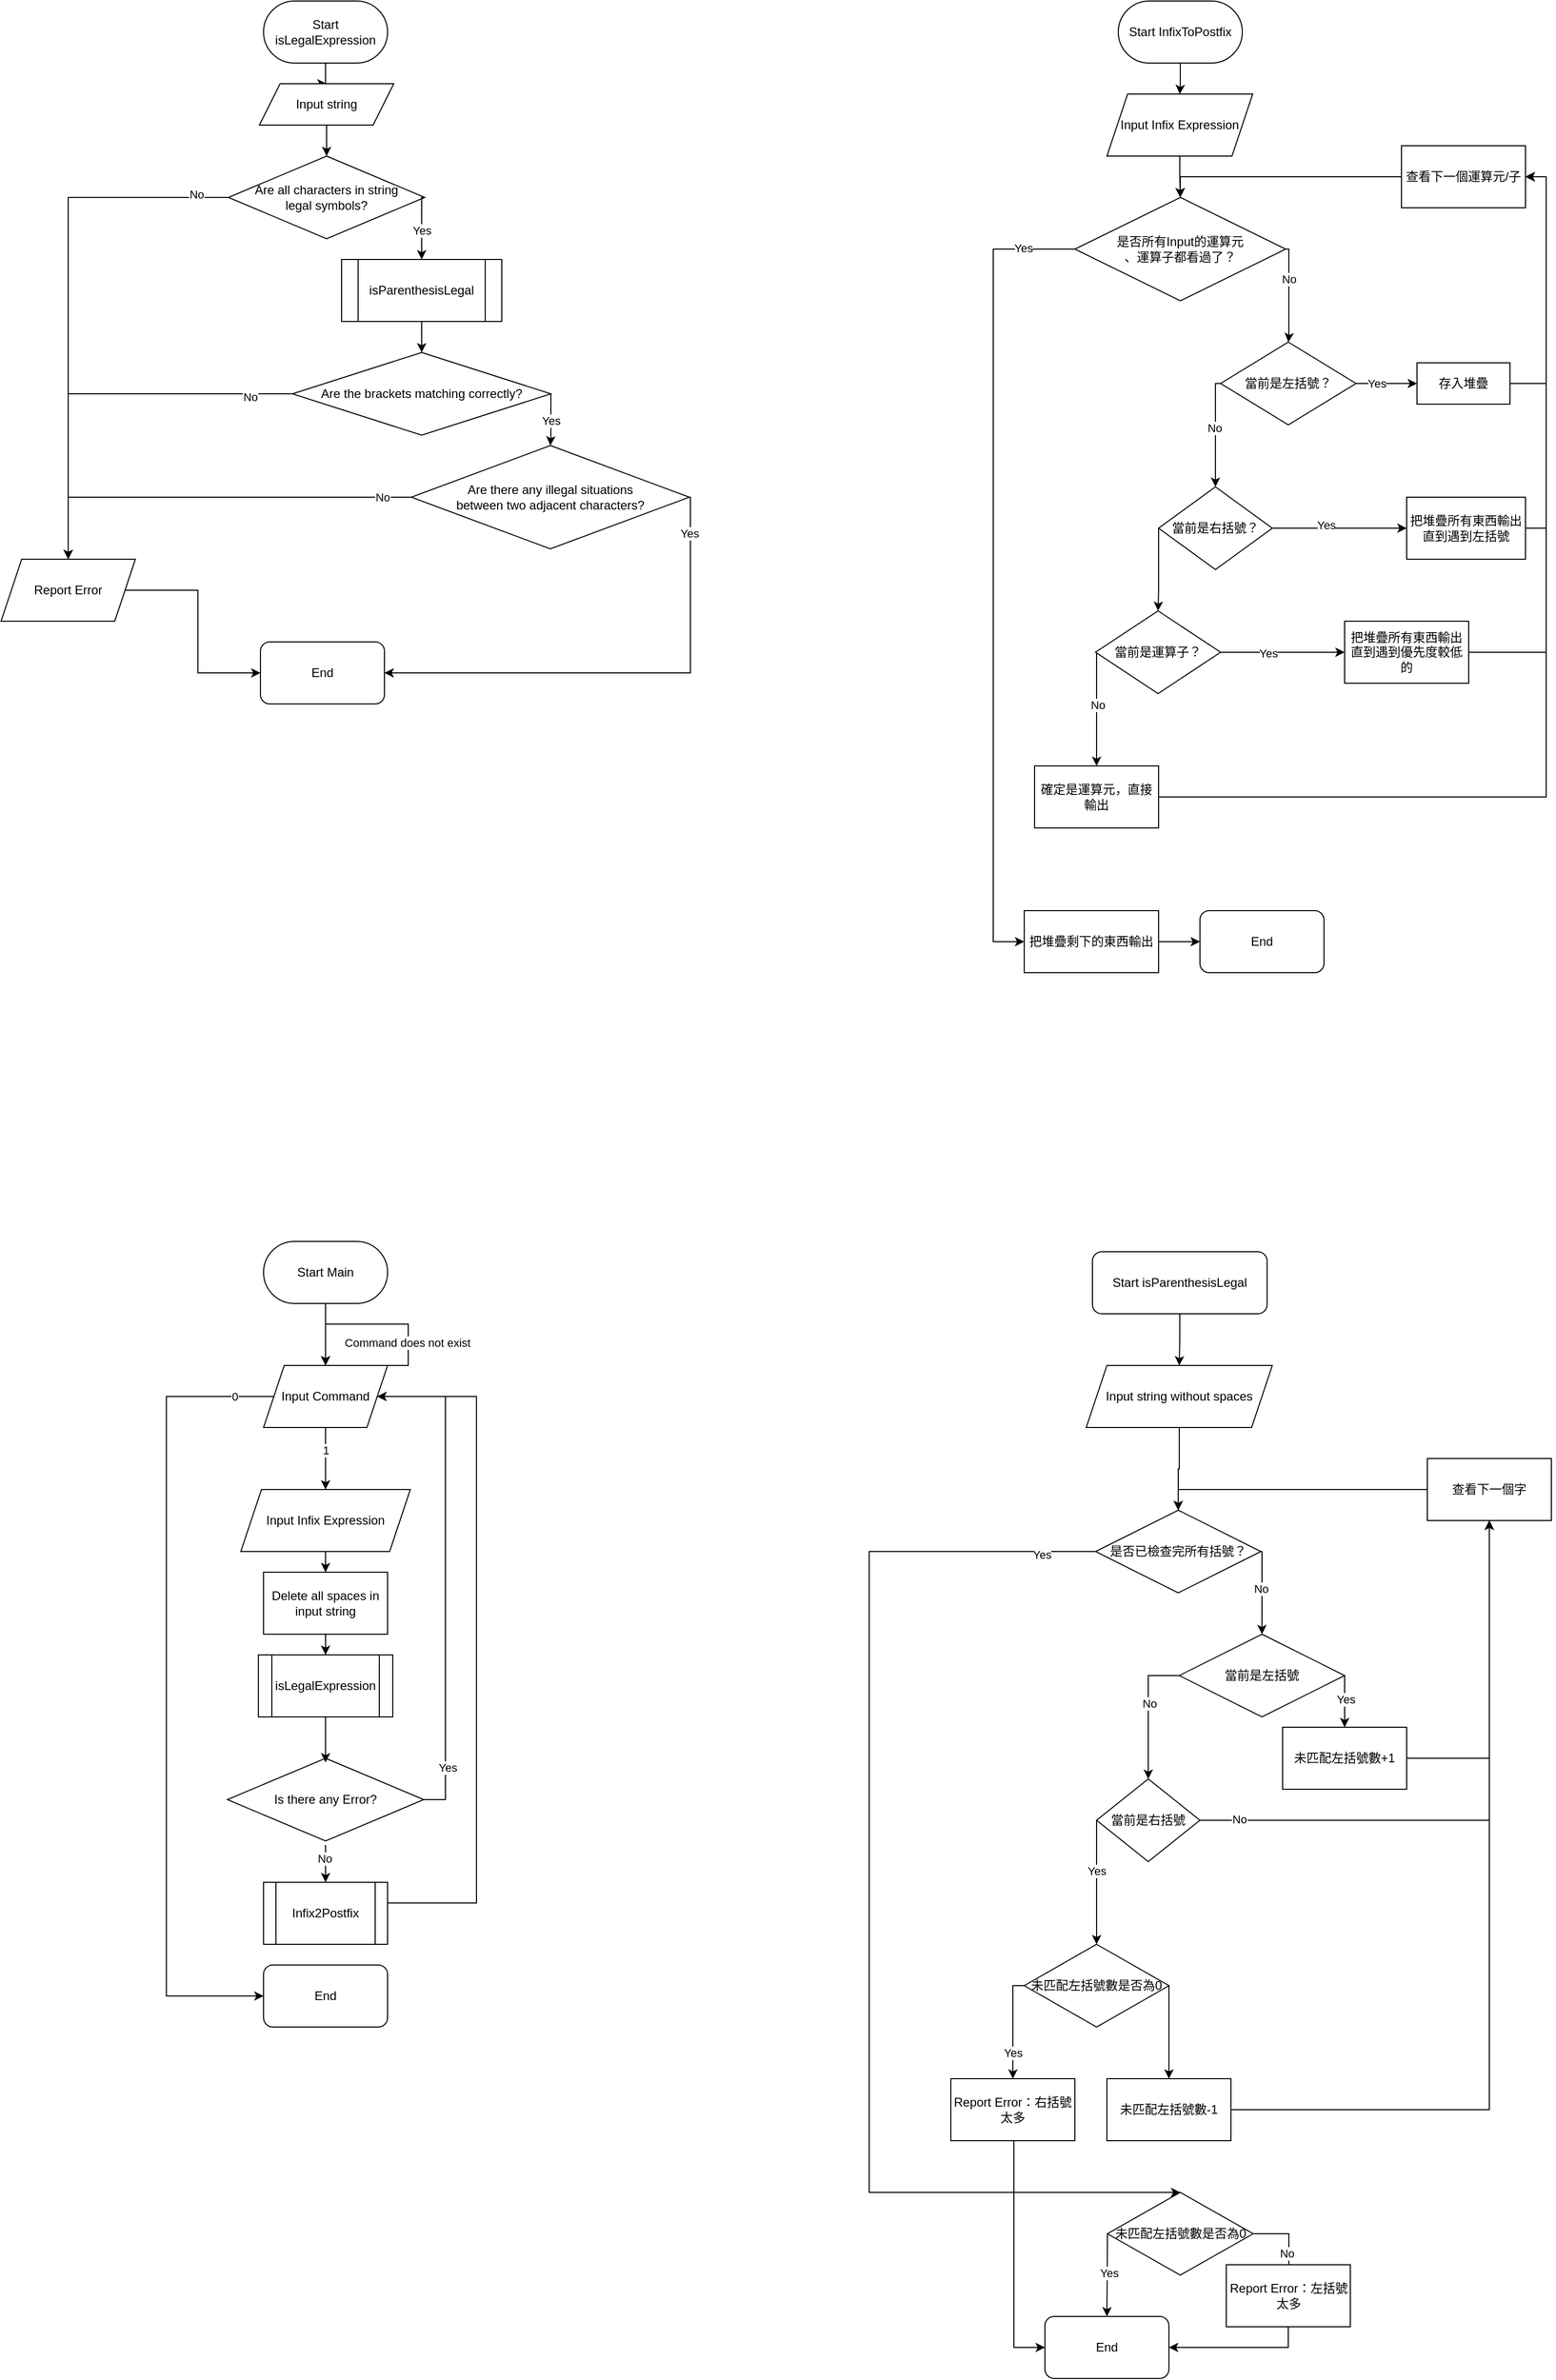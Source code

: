<mxfile version="22.0.6" type="device">
  <diagram name="第 1 页" id="fWb6vU2rxMPIU9BcL1lz">
    <mxGraphModel dx="1150" dy="618" grid="1" gridSize="10" guides="1" tooltips="1" connect="1" arrows="1" fold="1" page="1" pageScale="1" pageWidth="827" pageHeight="1169" math="0" shadow="0">
      <root>
        <mxCell id="0" />
        <mxCell id="1" parent="0" />
        <mxCell id="W1xaSY6SLCHzcKL2KYa3-3" style="edgeStyle=orthogonalEdgeStyle;rounded=0;orthogonalLoop=1;jettySize=auto;html=1;entryX=0.5;entryY=0;entryDx=0;entryDy=0;" parent="1" source="W1xaSY6SLCHzcKL2KYa3-1" target="W1xaSY6SLCHzcKL2KYa3-2" edge="1">
          <mxGeometry relative="1" as="geometry" />
        </mxCell>
        <mxCell id="W1xaSY6SLCHzcKL2KYa3-1" value="Start isLegalExpression" style="rounded=1;whiteSpace=wrap;html=1;arcSize=50;" parent="1" vertex="1">
          <mxGeometry x="354" y="20" width="120" height="60" as="geometry" />
        </mxCell>
        <mxCell id="W1xaSY6SLCHzcKL2KYa3-11" style="edgeStyle=orthogonalEdgeStyle;rounded=0;orthogonalLoop=1;jettySize=auto;html=1;entryX=0.5;entryY=0;entryDx=0;entryDy=0;" parent="1" source="W1xaSY6SLCHzcKL2KYa3-2" target="W1xaSY6SLCHzcKL2KYa3-4" edge="1">
          <mxGeometry relative="1" as="geometry" />
        </mxCell>
        <mxCell id="W1xaSY6SLCHzcKL2KYa3-2" value="Input string" style="shape=parallelogram;perimeter=parallelogramPerimeter;whiteSpace=wrap;html=1;fixedSize=1;" parent="1" vertex="1">
          <mxGeometry x="350" y="100" width="130" height="40" as="geometry" />
        </mxCell>
        <mxCell id="W1xaSY6SLCHzcKL2KYa3-19" style="edgeStyle=orthogonalEdgeStyle;rounded=0;orthogonalLoop=1;jettySize=auto;html=1;entryX=0.5;entryY=0;entryDx=0;entryDy=0;" parent="1" source="W1xaSY6SLCHzcKL2KYa3-4" target="W1xaSY6SLCHzcKL2KYa3-17" edge="1">
          <mxGeometry relative="1" as="geometry" />
        </mxCell>
        <mxCell id="W1xaSY6SLCHzcKL2KYa3-22" value="No" style="edgeLabel;html=1;align=center;verticalAlign=middle;resizable=0;points=[];" parent="W1xaSY6SLCHzcKL2KYa3-19" vertex="1" connectable="0">
          <mxGeometry x="-0.875" y="-3" relative="1" as="geometry">
            <mxPoint as="offset" />
          </mxGeometry>
        </mxCell>
        <mxCell id="W1xaSY6SLCHzcKL2KYa3-4" value="Are all characters in string&lt;br&gt;legal symbols?" style="rhombus;whiteSpace=wrap;html=1;" parent="1" vertex="1">
          <mxGeometry x="320" y="170" width="190" height="80" as="geometry" />
        </mxCell>
        <mxCell id="W1xaSY6SLCHzcKL2KYa3-14" style="edgeStyle=orthogonalEdgeStyle;rounded=0;orthogonalLoop=1;jettySize=auto;html=1;entryX=0.5;entryY=0;entryDx=0;entryDy=0;exitX=1;exitY=0.5;exitDx=0;exitDy=0;" parent="1" source="W1xaSY6SLCHzcKL2KYa3-6" target="W1xaSY6SLCHzcKL2KYa3-8" edge="1">
          <mxGeometry relative="1" as="geometry">
            <Array as="points">
              <mxPoint x="632" y="440" />
              <mxPoint x="632" y="440" />
            </Array>
          </mxGeometry>
        </mxCell>
        <mxCell id="W1xaSY6SLCHzcKL2KYa3-15" value="Yes" style="edgeLabel;html=1;align=center;verticalAlign=middle;resizable=0;points=[];" parent="W1xaSY6SLCHzcKL2KYa3-14" vertex="1" connectable="0">
          <mxGeometry x="0.031" relative="1" as="geometry">
            <mxPoint as="offset" />
          </mxGeometry>
        </mxCell>
        <mxCell id="W1xaSY6SLCHzcKL2KYa3-20" style="edgeStyle=orthogonalEdgeStyle;rounded=0;orthogonalLoop=1;jettySize=auto;html=1;entryX=0.5;entryY=0;entryDx=0;entryDy=0;" parent="1" source="W1xaSY6SLCHzcKL2KYa3-6" target="W1xaSY6SLCHzcKL2KYa3-17" edge="1">
          <mxGeometry relative="1" as="geometry" />
        </mxCell>
        <mxCell id="W1xaSY6SLCHzcKL2KYa3-23" value="No" style="edgeLabel;html=1;align=center;verticalAlign=middle;resizable=0;points=[];" parent="W1xaSY6SLCHzcKL2KYa3-20" vertex="1" connectable="0">
          <mxGeometry x="-0.781" y="3" relative="1" as="geometry">
            <mxPoint as="offset" />
          </mxGeometry>
        </mxCell>
        <mxCell id="W1xaSY6SLCHzcKL2KYa3-6" value="Are the brackets matching correctly?" style="rhombus;whiteSpace=wrap;html=1;" parent="1" vertex="1">
          <mxGeometry x="382" y="360" width="250" height="80" as="geometry" />
        </mxCell>
        <mxCell id="W1xaSY6SLCHzcKL2KYa3-21" style="edgeStyle=orthogonalEdgeStyle;rounded=0;orthogonalLoop=1;jettySize=auto;html=1;entryX=0.5;entryY=0;entryDx=0;entryDy=0;" parent="1" source="W1xaSY6SLCHzcKL2KYa3-8" target="W1xaSY6SLCHzcKL2KYa3-17" edge="1">
          <mxGeometry relative="1" as="geometry" />
        </mxCell>
        <mxCell id="W1xaSY6SLCHzcKL2KYa3-24" value="No" style="edgeLabel;html=1;align=center;verticalAlign=middle;resizable=0;points=[];" parent="W1xaSY6SLCHzcKL2KYa3-21" vertex="1" connectable="0">
          <mxGeometry x="-0.856" y="-1" relative="1" as="geometry">
            <mxPoint y="1" as="offset" />
          </mxGeometry>
        </mxCell>
        <mxCell id="W1xaSY6SLCHzcKL2KYa3-25" style="edgeStyle=orthogonalEdgeStyle;rounded=0;orthogonalLoop=1;jettySize=auto;html=1;entryX=1;entryY=0.5;entryDx=0;entryDy=0;" parent="1" source="W1xaSY6SLCHzcKL2KYa3-8" target="W1xaSY6SLCHzcKL2KYa3-16" edge="1">
          <mxGeometry relative="1" as="geometry">
            <Array as="points">
              <mxPoint x="767" y="500" />
              <mxPoint x="767" y="670" />
            </Array>
          </mxGeometry>
        </mxCell>
        <mxCell id="W1xaSY6SLCHzcKL2KYa3-26" value="Yes" style="edgeLabel;html=1;align=center;verticalAlign=middle;resizable=0;points=[];" parent="W1xaSY6SLCHzcKL2KYa3-25" vertex="1" connectable="0">
          <mxGeometry x="-0.847" y="-1" relative="1" as="geometry">
            <mxPoint as="offset" />
          </mxGeometry>
        </mxCell>
        <mxCell id="W1xaSY6SLCHzcKL2KYa3-8" value="Are there any illegal situations&lt;br&gt;between two adjacent characters?" style="rhombus;whiteSpace=wrap;html=1;" parent="1" vertex="1">
          <mxGeometry x="497" y="450" width="269" height="100" as="geometry" />
        </mxCell>
        <mxCell id="W1xaSY6SLCHzcKL2KYa3-12" style="edgeStyle=orthogonalEdgeStyle;rounded=0;orthogonalLoop=1;jettySize=auto;html=1;entryX=0.5;entryY=0;entryDx=0;entryDy=0;exitX=1;exitY=0.5;exitDx=0;exitDy=0;" parent="1" source="W1xaSY6SLCHzcKL2KYa3-4" target="PzJDNcKovb2SdIMG0W9n-45" edge="1">
          <mxGeometry relative="1" as="geometry">
            <Array as="points">
              <mxPoint x="507" y="210" />
            </Array>
          </mxGeometry>
        </mxCell>
        <mxCell id="W1xaSY6SLCHzcKL2KYa3-13" value="Yes" style="edgeLabel;html=1;align=center;verticalAlign=middle;resizable=0;points=[];" parent="W1xaSY6SLCHzcKL2KYa3-12" vertex="1" connectable="0">
          <mxGeometry x="0.093" relative="1" as="geometry">
            <mxPoint as="offset" />
          </mxGeometry>
        </mxCell>
        <mxCell id="W1xaSY6SLCHzcKL2KYa3-16" value="End" style="rounded=1;whiteSpace=wrap;html=1;" parent="1" vertex="1">
          <mxGeometry x="351" y="640" width="120" height="60" as="geometry" />
        </mxCell>
        <mxCell id="W1xaSY6SLCHzcKL2KYa3-18" style="edgeStyle=orthogonalEdgeStyle;rounded=0;orthogonalLoop=1;jettySize=auto;html=1;entryX=0;entryY=0.5;entryDx=0;entryDy=0;" parent="1" source="W1xaSY6SLCHzcKL2KYa3-17" target="W1xaSY6SLCHzcKL2KYa3-16" edge="1">
          <mxGeometry relative="1" as="geometry" />
        </mxCell>
        <mxCell id="W1xaSY6SLCHzcKL2KYa3-17" value="Report Error" style="shape=parallelogram;perimeter=parallelogramPerimeter;whiteSpace=wrap;html=1;fixedSize=1;" parent="1" vertex="1">
          <mxGeometry x="100" y="560" width="130" height="60" as="geometry" />
        </mxCell>
        <mxCell id="MegWvhCDjTTCtWAyuQ_d-3" style="edgeStyle=orthogonalEdgeStyle;rounded=0;orthogonalLoop=1;jettySize=auto;html=1;entryX=0.5;entryY=0;entryDx=0;entryDy=0;" parent="1" source="MegWvhCDjTTCtWAyuQ_d-1" target="MegWvhCDjTTCtWAyuQ_d-2" edge="1">
          <mxGeometry relative="1" as="geometry" />
        </mxCell>
        <mxCell id="MegWvhCDjTTCtWAyuQ_d-1" value="Start&amp;nbsp;InfixToPostfix" style="rounded=1;whiteSpace=wrap;html=1;arcSize=50;" parent="1" vertex="1">
          <mxGeometry x="1181" y="20" width="120" height="60" as="geometry" />
        </mxCell>
        <mxCell id="MegWvhCDjTTCtWAyuQ_d-5" style="edgeStyle=orthogonalEdgeStyle;rounded=0;orthogonalLoop=1;jettySize=auto;html=1;entryX=0.5;entryY=0;entryDx=0;entryDy=0;" parent="1" source="MegWvhCDjTTCtWAyuQ_d-2" target="MegWvhCDjTTCtWAyuQ_d-4" edge="1">
          <mxGeometry relative="1" as="geometry" />
        </mxCell>
        <mxCell id="MegWvhCDjTTCtWAyuQ_d-2" value="Input Infix Expression" style="shape=parallelogram;perimeter=parallelogramPerimeter;whiteSpace=wrap;html=1;fixedSize=1;" parent="1" vertex="1">
          <mxGeometry x="1170" y="110" width="141" height="60" as="geometry" />
        </mxCell>
        <mxCell id="MegWvhCDjTTCtWAyuQ_d-9" style="edgeStyle=orthogonalEdgeStyle;rounded=0;orthogonalLoop=1;jettySize=auto;html=1;entryX=0.5;entryY=0;entryDx=0;entryDy=0;" parent="1" source="MegWvhCDjTTCtWAyuQ_d-4" target="MegWvhCDjTTCtWAyuQ_d-6" edge="1">
          <mxGeometry relative="1" as="geometry">
            <Array as="points">
              <mxPoint x="1346" y="260" />
              <mxPoint x="1346" y="345" />
              <mxPoint x="1346" y="345" />
            </Array>
          </mxGeometry>
        </mxCell>
        <mxCell id="MegWvhCDjTTCtWAyuQ_d-10" value="No" style="edgeLabel;html=1;align=center;verticalAlign=middle;resizable=0;points=[];" parent="MegWvhCDjTTCtWAyuQ_d-9" vertex="1" connectable="0">
          <mxGeometry x="-0.32" relative="1" as="geometry">
            <mxPoint as="offset" />
          </mxGeometry>
        </mxCell>
        <mxCell id="XBjljkzKGVIetMKa8bw0-14" style="edgeStyle=orthogonalEdgeStyle;rounded=0;orthogonalLoop=1;jettySize=auto;html=1;entryX=0;entryY=0.5;entryDx=0;entryDy=0;" parent="1" source="MegWvhCDjTTCtWAyuQ_d-4" target="PzJDNcKovb2SdIMG0W9n-1" edge="1">
          <mxGeometry relative="1" as="geometry">
            <Array as="points">
              <mxPoint x="1060" y="260" />
              <mxPoint x="1060" y="930" />
            </Array>
            <mxPoint x="1060" y="940" as="targetPoint" />
          </mxGeometry>
        </mxCell>
        <mxCell id="XBjljkzKGVIetMKa8bw0-15" value="Yes" style="edgeLabel;html=1;align=center;verticalAlign=middle;resizable=0;points=[];" parent="XBjljkzKGVIetMKa8bw0-14" vertex="1" connectable="0">
          <mxGeometry x="-0.87" y="-1" relative="1" as="geometry">
            <mxPoint as="offset" />
          </mxGeometry>
        </mxCell>
        <mxCell id="MegWvhCDjTTCtWAyuQ_d-4" value="是否所有Input的運算元&lt;br&gt;、運算子都看過了？" style="rhombus;whiteSpace=wrap;html=1;" parent="1" vertex="1">
          <mxGeometry x="1139" y="210" width="204" height="100" as="geometry" />
        </mxCell>
        <mxCell id="MegWvhCDjTTCtWAyuQ_d-15" style="edgeStyle=orthogonalEdgeStyle;rounded=0;orthogonalLoop=1;jettySize=auto;html=1;entryX=0;entryY=0.5;entryDx=0;entryDy=0;" parent="1" source="MegWvhCDjTTCtWAyuQ_d-6" target="MegWvhCDjTTCtWAyuQ_d-14" edge="1">
          <mxGeometry relative="1" as="geometry" />
        </mxCell>
        <mxCell id="MegWvhCDjTTCtWAyuQ_d-18" value="Yes" style="edgeLabel;html=1;align=center;verticalAlign=middle;resizable=0;points=[];" parent="MegWvhCDjTTCtWAyuQ_d-15" vertex="1" connectable="0">
          <mxGeometry x="-0.341" relative="1" as="geometry">
            <mxPoint as="offset" />
          </mxGeometry>
        </mxCell>
        <mxCell id="MegWvhCDjTTCtWAyuQ_d-22" style="edgeStyle=orthogonalEdgeStyle;rounded=0;orthogonalLoop=1;jettySize=auto;html=1;entryX=0.5;entryY=0;entryDx=0;entryDy=0;" parent="1" source="MegWvhCDjTTCtWAyuQ_d-6" target="MegWvhCDjTTCtWAyuQ_d-19" edge="1">
          <mxGeometry relative="1" as="geometry">
            <Array as="points">
              <mxPoint x="1275" y="390" />
            </Array>
          </mxGeometry>
        </mxCell>
        <mxCell id="MegWvhCDjTTCtWAyuQ_d-23" value="No" style="edgeLabel;html=1;align=center;verticalAlign=middle;resizable=0;points=[];" parent="MegWvhCDjTTCtWAyuQ_d-22" vertex="1" connectable="0">
          <mxGeometry x="-0.086" y="-1" relative="1" as="geometry">
            <mxPoint as="offset" />
          </mxGeometry>
        </mxCell>
        <mxCell id="MegWvhCDjTTCtWAyuQ_d-6" value="當前是左括號？" style="rhombus;whiteSpace=wrap;html=1;" parent="1" vertex="1">
          <mxGeometry x="1280" y="350" width="131" height="80" as="geometry" />
        </mxCell>
        <mxCell id="MegWvhCDjTTCtWAyuQ_d-16" style="edgeStyle=orthogonalEdgeStyle;rounded=0;orthogonalLoop=1;jettySize=auto;html=1;entryX=0.5;entryY=0;entryDx=0;entryDy=0;" parent="1" source="MegWvhCDjTTCtWAyuQ_d-11" target="MegWvhCDjTTCtWAyuQ_d-4" edge="1">
          <mxGeometry relative="1" as="geometry" />
        </mxCell>
        <mxCell id="MegWvhCDjTTCtWAyuQ_d-11" value="查看下一個運算元/子" style="rounded=0;whiteSpace=wrap;html=1;" parent="1" vertex="1">
          <mxGeometry x="1455" y="160" width="120" height="60" as="geometry" />
        </mxCell>
        <mxCell id="MegWvhCDjTTCtWAyuQ_d-26" style="edgeStyle=orthogonalEdgeStyle;rounded=0;orthogonalLoop=1;jettySize=auto;html=1;entryX=1;entryY=0.5;entryDx=0;entryDy=0;" parent="1" source="MegWvhCDjTTCtWAyuQ_d-14" target="MegWvhCDjTTCtWAyuQ_d-11" edge="1">
          <mxGeometry relative="1" as="geometry">
            <Array as="points">
              <mxPoint x="1595" y="390" />
              <mxPoint x="1595" y="190" />
            </Array>
          </mxGeometry>
        </mxCell>
        <mxCell id="MegWvhCDjTTCtWAyuQ_d-14" value="存入堆疊" style="rounded=0;whiteSpace=wrap;html=1;" parent="1" vertex="1">
          <mxGeometry x="1470" y="370" width="90" height="40" as="geometry" />
        </mxCell>
        <mxCell id="MegWvhCDjTTCtWAyuQ_d-21" style="edgeStyle=orthogonalEdgeStyle;rounded=0;orthogonalLoop=1;jettySize=auto;html=1;entryX=0;entryY=0.5;entryDx=0;entryDy=0;" parent="1" source="MegWvhCDjTTCtWAyuQ_d-19" target="MegWvhCDjTTCtWAyuQ_d-20" edge="1">
          <mxGeometry relative="1" as="geometry" />
        </mxCell>
        <mxCell id="MegWvhCDjTTCtWAyuQ_d-24" value="Yes" style="edgeLabel;html=1;align=center;verticalAlign=middle;resizable=0;points=[];" parent="MegWvhCDjTTCtWAyuQ_d-21" vertex="1" connectable="0">
          <mxGeometry x="-0.202" y="3" relative="1" as="geometry">
            <mxPoint as="offset" />
          </mxGeometry>
        </mxCell>
        <mxCell id="XBjljkzKGVIetMKa8bw0-2" style="edgeStyle=orthogonalEdgeStyle;rounded=0;orthogonalLoop=1;jettySize=auto;html=1;entryX=0.5;entryY=0;entryDx=0;entryDy=0;" parent="1" source="MegWvhCDjTTCtWAyuQ_d-19" target="XBjljkzKGVIetMKa8bw0-1" edge="1">
          <mxGeometry relative="1" as="geometry">
            <Array as="points">
              <mxPoint x="1220" y="590" />
              <mxPoint x="1220" y="590" />
            </Array>
          </mxGeometry>
        </mxCell>
        <mxCell id="MegWvhCDjTTCtWAyuQ_d-19" value="當前是右括號？" style="rhombus;whiteSpace=wrap;html=1;" parent="1" vertex="1">
          <mxGeometry x="1220" y="490" width="110" height="80" as="geometry" />
        </mxCell>
        <mxCell id="MegWvhCDjTTCtWAyuQ_d-25" style="edgeStyle=orthogonalEdgeStyle;rounded=0;orthogonalLoop=1;jettySize=auto;html=1;entryX=1;entryY=0.5;entryDx=0;entryDy=0;" parent="1" source="MegWvhCDjTTCtWAyuQ_d-20" target="MegWvhCDjTTCtWAyuQ_d-11" edge="1">
          <mxGeometry relative="1" as="geometry">
            <Array as="points">
              <mxPoint x="1595" y="530" />
              <mxPoint x="1595" y="190" />
            </Array>
          </mxGeometry>
        </mxCell>
        <mxCell id="MegWvhCDjTTCtWAyuQ_d-20" value="把堆疊所有東西輸出&lt;br&gt;直到遇到左括號" style="rounded=0;whiteSpace=wrap;html=1;" parent="1" vertex="1">
          <mxGeometry x="1460" y="500" width="115" height="60" as="geometry" />
        </mxCell>
        <mxCell id="XBjljkzKGVIetMKa8bw0-4" style="edgeStyle=orthogonalEdgeStyle;rounded=0;orthogonalLoop=1;jettySize=auto;html=1;entryX=0;entryY=0.5;entryDx=0;entryDy=0;" parent="1" source="XBjljkzKGVIetMKa8bw0-1" target="XBjljkzKGVIetMKa8bw0-3" edge="1">
          <mxGeometry relative="1" as="geometry" />
        </mxCell>
        <mxCell id="XBjljkzKGVIetMKa8bw0-5" value="Yes" style="edgeLabel;html=1;align=center;verticalAlign=middle;resizable=0;points=[];" parent="XBjljkzKGVIetMKa8bw0-4" vertex="1" connectable="0">
          <mxGeometry x="-0.236" y="-1" relative="1" as="geometry">
            <mxPoint as="offset" />
          </mxGeometry>
        </mxCell>
        <mxCell id="XBjljkzKGVIetMKa8bw0-9" style="edgeStyle=orthogonalEdgeStyle;rounded=0;orthogonalLoop=1;jettySize=auto;html=1;entryX=0.5;entryY=0;entryDx=0;entryDy=0;" parent="1" source="XBjljkzKGVIetMKa8bw0-1" target="XBjljkzKGVIetMKa8bw0-11" edge="1">
          <mxGeometry relative="1" as="geometry">
            <mxPoint x="1160" y="740" as="targetPoint" />
            <Array as="points">
              <mxPoint x="1160" y="710" />
              <mxPoint x="1160" y="710" />
            </Array>
          </mxGeometry>
        </mxCell>
        <mxCell id="XBjljkzKGVIetMKa8bw0-10" value="No" style="edgeLabel;html=1;align=center;verticalAlign=middle;resizable=0;points=[];" parent="XBjljkzKGVIetMKa8bw0-9" vertex="1" connectable="0">
          <mxGeometry x="-0.078" y="1" relative="1" as="geometry">
            <mxPoint as="offset" />
          </mxGeometry>
        </mxCell>
        <mxCell id="XBjljkzKGVIetMKa8bw0-1" value="當前是運算子？" style="rhombus;whiteSpace=wrap;html=1;" parent="1" vertex="1">
          <mxGeometry x="1159" y="610" width="121" height="80" as="geometry" />
        </mxCell>
        <mxCell id="XBjljkzKGVIetMKa8bw0-6" style="edgeStyle=orthogonalEdgeStyle;rounded=0;orthogonalLoop=1;jettySize=auto;html=1;entryX=1;entryY=0.5;entryDx=0;entryDy=0;" parent="1" source="XBjljkzKGVIetMKa8bw0-3" target="MegWvhCDjTTCtWAyuQ_d-11" edge="1">
          <mxGeometry relative="1" as="geometry">
            <Array as="points">
              <mxPoint x="1595" y="650" />
              <mxPoint x="1595" y="190" />
            </Array>
          </mxGeometry>
        </mxCell>
        <mxCell id="XBjljkzKGVIetMKa8bw0-3" value="把堆疊所有東西輸出直到遇到優先度較低的" style="rounded=0;whiteSpace=wrap;html=1;" parent="1" vertex="1">
          <mxGeometry x="1400" y="620" width="120" height="60" as="geometry" />
        </mxCell>
        <mxCell id="XBjljkzKGVIetMKa8bw0-12" style="edgeStyle=orthogonalEdgeStyle;rounded=0;orthogonalLoop=1;jettySize=auto;html=1;entryX=1;entryY=0.5;entryDx=0;entryDy=0;" parent="1" source="XBjljkzKGVIetMKa8bw0-11" target="MegWvhCDjTTCtWAyuQ_d-11" edge="1">
          <mxGeometry relative="1" as="geometry" />
        </mxCell>
        <mxCell id="XBjljkzKGVIetMKa8bw0-11" value="確定是運算元，直接輸出" style="rounded=0;whiteSpace=wrap;html=1;" parent="1" vertex="1">
          <mxGeometry x="1100" y="760" width="120" height="60" as="geometry" />
        </mxCell>
        <mxCell id="XBjljkzKGVIetMKa8bw0-13" value="End" style="rounded=1;whiteSpace=wrap;html=1;" parent="1" vertex="1">
          <mxGeometry x="1260" y="900" width="120" height="60" as="geometry" />
        </mxCell>
        <mxCell id="1N2JLU5poWxwgm7TBDP9-3" style="edgeStyle=orthogonalEdgeStyle;rounded=0;orthogonalLoop=1;jettySize=auto;html=1;entryX=0.5;entryY=0;entryDx=0;entryDy=0;" parent="1" source="1N2JLU5poWxwgm7TBDP9-1" target="1N2JLU5poWxwgm7TBDP9-2" edge="1">
          <mxGeometry relative="1" as="geometry" />
        </mxCell>
        <mxCell id="1N2JLU5poWxwgm7TBDP9-1" value="Start Main" style="rounded=1;whiteSpace=wrap;html=1;arcSize=50;" parent="1" vertex="1">
          <mxGeometry x="354" y="1220" width="120" height="60" as="geometry" />
        </mxCell>
        <mxCell id="1N2JLU5poWxwgm7TBDP9-7" style="edgeStyle=orthogonalEdgeStyle;rounded=0;orthogonalLoop=1;jettySize=auto;html=1;entryX=0.5;entryY=0;entryDx=0;entryDy=0;" parent="1" source="1N2JLU5poWxwgm7TBDP9-2" target="1N2JLU5poWxwgm7TBDP9-6" edge="1">
          <mxGeometry relative="1" as="geometry" />
        </mxCell>
        <mxCell id="1N2JLU5poWxwgm7TBDP9-17" value="1" style="edgeLabel;html=1;align=center;verticalAlign=middle;resizable=0;points=[];" parent="1N2JLU5poWxwgm7TBDP9-7" vertex="1" connectable="0">
          <mxGeometry x="-0.267" relative="1" as="geometry">
            <mxPoint as="offset" />
          </mxGeometry>
        </mxCell>
        <mxCell id="1N2JLU5poWxwgm7TBDP9-18" style="edgeStyle=orthogonalEdgeStyle;rounded=0;orthogonalLoop=1;jettySize=auto;html=1;entryX=0;entryY=0.5;entryDx=0;entryDy=0;" parent="1" source="1N2JLU5poWxwgm7TBDP9-2" target="1N2JLU5poWxwgm7TBDP9-5" edge="1">
          <mxGeometry relative="1" as="geometry">
            <Array as="points">
              <mxPoint x="260" y="1370" />
              <mxPoint x="260" y="1950" />
            </Array>
          </mxGeometry>
        </mxCell>
        <mxCell id="1N2JLU5poWxwgm7TBDP9-19" value="0" style="edgeLabel;html=1;align=center;verticalAlign=middle;resizable=0;points=[];" parent="1N2JLU5poWxwgm7TBDP9-18" vertex="1" connectable="0">
          <mxGeometry x="-0.902" relative="1" as="geometry">
            <mxPoint as="offset" />
          </mxGeometry>
        </mxCell>
        <mxCell id="1N2JLU5poWxwgm7TBDP9-2" value="Input Command" style="shape=parallelogram;perimeter=parallelogramPerimeter;whiteSpace=wrap;html=1;fixedSize=1;" parent="1" vertex="1">
          <mxGeometry x="354" y="1340" width="120" height="60" as="geometry" />
        </mxCell>
        <mxCell id="1N2JLU5poWxwgm7TBDP9-5" value="End" style="rounded=1;whiteSpace=wrap;html=1;" parent="1" vertex="1">
          <mxGeometry x="354" y="1920" width="120" height="60" as="geometry" />
        </mxCell>
        <mxCell id="Ux3kVqiaV9LYXHJLYtJ5-5" style="edgeStyle=orthogonalEdgeStyle;rounded=0;orthogonalLoop=1;jettySize=auto;html=1;entryX=0.5;entryY=0;entryDx=0;entryDy=0;" parent="1" source="1N2JLU5poWxwgm7TBDP9-6" target="Ux3kVqiaV9LYXHJLYtJ5-1" edge="1">
          <mxGeometry relative="1" as="geometry" />
        </mxCell>
        <mxCell id="1N2JLU5poWxwgm7TBDP9-6" value="Input Infix Expression" style="shape=parallelogram;perimeter=parallelogramPerimeter;whiteSpace=wrap;html=1;fixedSize=1;" parent="1" vertex="1">
          <mxGeometry x="332" y="1460" width="164" height="60" as="geometry" />
        </mxCell>
        <mxCell id="1N2JLU5poWxwgm7TBDP9-23" style="edgeStyle=orthogonalEdgeStyle;rounded=0;orthogonalLoop=1;jettySize=auto;html=1;entryX=0.5;entryY=0;entryDx=0;entryDy=0;" parent="1" target="1N2JLU5poWxwgm7TBDP9-22" edge="1">
          <mxGeometry relative="1" as="geometry">
            <mxPoint x="414" y="1804" as="sourcePoint" />
          </mxGeometry>
        </mxCell>
        <mxCell id="Ux3kVqiaV9LYXHJLYtJ5-4" value="No" style="edgeLabel;html=1;align=center;verticalAlign=middle;resizable=0;points=[];" parent="1N2JLU5poWxwgm7TBDP9-23" vertex="1" connectable="0">
          <mxGeometry x="-0.301" y="-1" relative="1" as="geometry">
            <mxPoint as="offset" />
          </mxGeometry>
        </mxCell>
        <mxCell id="Ux3kVqiaV9LYXHJLYtJ5-2" style="edgeStyle=orthogonalEdgeStyle;rounded=0;orthogonalLoop=1;jettySize=auto;html=1;entryX=1;entryY=0.5;entryDx=0;entryDy=0;" parent="1" source="1N2JLU5poWxwgm7TBDP9-8" target="1N2JLU5poWxwgm7TBDP9-2" edge="1">
          <mxGeometry relative="1" as="geometry">
            <Array as="points">
              <mxPoint x="530" y="1760" />
              <mxPoint x="530" y="1370" />
            </Array>
          </mxGeometry>
        </mxCell>
        <mxCell id="Ux3kVqiaV9LYXHJLYtJ5-3" value="Yes" style="edgeLabel;html=1;align=center;verticalAlign=middle;resizable=0;points=[];" parent="Ux3kVqiaV9LYXHJLYtJ5-2" vertex="1" connectable="0">
          <mxGeometry x="-0.781" y="-2" relative="1" as="geometry">
            <mxPoint as="offset" />
          </mxGeometry>
        </mxCell>
        <mxCell id="1N2JLU5poWxwgm7TBDP9-8" value="Is there any Error?" style="rhombus;whiteSpace=wrap;html=1;" parent="1" vertex="1">
          <mxGeometry x="319" y="1720" width="190" height="80" as="geometry" />
        </mxCell>
        <mxCell id="1N2JLU5poWxwgm7TBDP9-14" style="edgeStyle=orthogonalEdgeStyle;rounded=0;orthogonalLoop=1;jettySize=auto;html=1;entryX=0.5;entryY=0;entryDx=0;entryDy=0;" parent="1" source="1N2JLU5poWxwgm7TBDP9-12" edge="1">
          <mxGeometry relative="1" as="geometry">
            <mxPoint x="414" y="1724" as="targetPoint" />
          </mxGeometry>
        </mxCell>
        <mxCell id="1N2JLU5poWxwgm7TBDP9-12" value="isLegalExpression" style="shape=process;whiteSpace=wrap;html=1;backgroundOutline=1;" parent="1" vertex="1">
          <mxGeometry x="349" y="1620" width="130" height="60" as="geometry" />
        </mxCell>
        <mxCell id="1N2JLU5poWxwgm7TBDP9-20" style="edgeStyle=orthogonalEdgeStyle;rounded=0;orthogonalLoop=1;jettySize=auto;html=1;entryX=0.5;entryY=0;entryDx=0;entryDy=0;" parent="1" source="1N2JLU5poWxwgm7TBDP9-2" target="1N2JLU5poWxwgm7TBDP9-2" edge="1">
          <mxGeometry relative="1" as="geometry">
            <Array as="points">
              <mxPoint x="494" y="1340" />
              <mxPoint x="494" y="1300" />
              <mxPoint x="414" y="1300" />
            </Array>
          </mxGeometry>
        </mxCell>
        <mxCell id="1N2JLU5poWxwgm7TBDP9-21" value="Command does not exist" style="edgeLabel;html=1;align=center;verticalAlign=middle;resizable=0;points=[];" parent="1N2JLU5poWxwgm7TBDP9-20" vertex="1" connectable="0">
          <mxGeometry x="-0.534" y="1" relative="1" as="geometry">
            <mxPoint as="offset" />
          </mxGeometry>
        </mxCell>
        <mxCell id="1N2JLU5poWxwgm7TBDP9-25" style="edgeStyle=orthogonalEdgeStyle;rounded=0;orthogonalLoop=1;jettySize=auto;html=1;entryX=1;entryY=0.5;entryDx=0;entryDy=0;" parent="1" source="1N2JLU5poWxwgm7TBDP9-22" target="1N2JLU5poWxwgm7TBDP9-2" edge="1">
          <mxGeometry relative="1" as="geometry">
            <Array as="points">
              <mxPoint x="560" y="1860" />
              <mxPoint x="560" y="1370" />
            </Array>
          </mxGeometry>
        </mxCell>
        <mxCell id="1N2JLU5poWxwgm7TBDP9-22" value="Infix2Postfix" style="shape=process;whiteSpace=wrap;html=1;backgroundOutline=1;" parent="1" vertex="1">
          <mxGeometry x="354" y="1840" width="120" height="60" as="geometry" />
        </mxCell>
        <mxCell id="Ux3kVqiaV9LYXHJLYtJ5-6" style="edgeStyle=orthogonalEdgeStyle;rounded=0;orthogonalLoop=1;jettySize=auto;html=1;entryX=0.5;entryY=0;entryDx=0;entryDy=0;" parent="1" source="Ux3kVqiaV9LYXHJLYtJ5-1" target="1N2JLU5poWxwgm7TBDP9-12" edge="1">
          <mxGeometry relative="1" as="geometry" />
        </mxCell>
        <mxCell id="Ux3kVqiaV9LYXHJLYtJ5-1" value="Delete all spaces in input string" style="rounded=0;whiteSpace=wrap;html=1;" parent="1" vertex="1">
          <mxGeometry x="354" y="1540" width="120" height="60" as="geometry" />
        </mxCell>
        <mxCell id="PzJDNcKovb2SdIMG0W9n-2" style="edgeStyle=orthogonalEdgeStyle;rounded=0;orthogonalLoop=1;jettySize=auto;html=1;entryX=0;entryY=0.5;entryDx=0;entryDy=0;" edge="1" parent="1" source="PzJDNcKovb2SdIMG0W9n-1" target="XBjljkzKGVIetMKa8bw0-13">
          <mxGeometry relative="1" as="geometry" />
        </mxCell>
        <mxCell id="PzJDNcKovb2SdIMG0W9n-1" value="把堆疊剩下的東西輸出" style="rounded=0;whiteSpace=wrap;html=1;" vertex="1" parent="1">
          <mxGeometry x="1090" y="900" width="130" height="60" as="geometry" />
        </mxCell>
        <mxCell id="PzJDNcKovb2SdIMG0W9n-5" style="edgeStyle=orthogonalEdgeStyle;rounded=0;orthogonalLoop=1;jettySize=auto;html=1;entryX=0.5;entryY=0;entryDx=0;entryDy=0;" edge="1" parent="1" source="PzJDNcKovb2SdIMG0W9n-3" target="PzJDNcKovb2SdIMG0W9n-4">
          <mxGeometry relative="1" as="geometry" />
        </mxCell>
        <mxCell id="PzJDNcKovb2SdIMG0W9n-3" value="Start&amp;nbsp;isParenthesisLegal" style="rounded=1;whiteSpace=wrap;html=1;" vertex="1" parent="1">
          <mxGeometry x="1156" y="1230" width="169" height="60" as="geometry" />
        </mxCell>
        <mxCell id="PzJDNcKovb2SdIMG0W9n-7" style="edgeStyle=orthogonalEdgeStyle;rounded=0;orthogonalLoop=1;jettySize=auto;html=1;entryX=0.5;entryY=0;entryDx=0;entryDy=0;" edge="1" parent="1" source="PzJDNcKovb2SdIMG0W9n-4" target="PzJDNcKovb2SdIMG0W9n-6">
          <mxGeometry relative="1" as="geometry" />
        </mxCell>
        <mxCell id="PzJDNcKovb2SdIMG0W9n-4" value="Input string without spaces" style="shape=parallelogram;perimeter=parallelogramPerimeter;whiteSpace=wrap;html=1;fixedSize=1;" vertex="1" parent="1">
          <mxGeometry x="1150" y="1340" width="180" height="60" as="geometry" />
        </mxCell>
        <mxCell id="PzJDNcKovb2SdIMG0W9n-9" style="edgeStyle=orthogonalEdgeStyle;rounded=0;orthogonalLoop=1;jettySize=auto;html=1;entryX=0.5;entryY=0;entryDx=0;entryDy=0;" edge="1" parent="1" source="PzJDNcKovb2SdIMG0W9n-6" target="PzJDNcKovb2SdIMG0W9n-8">
          <mxGeometry relative="1" as="geometry">
            <Array as="points">
              <mxPoint x="1320" y="1520" />
            </Array>
          </mxGeometry>
        </mxCell>
        <mxCell id="PzJDNcKovb2SdIMG0W9n-10" value="No" style="edgeLabel;html=1;align=center;verticalAlign=middle;resizable=0;points=[];" vertex="1" connectable="0" parent="PzJDNcKovb2SdIMG0W9n-9">
          <mxGeometry x="-0.102" y="-1" relative="1" as="geometry">
            <mxPoint as="offset" />
          </mxGeometry>
        </mxCell>
        <mxCell id="PzJDNcKovb2SdIMG0W9n-35" style="edgeStyle=orthogonalEdgeStyle;rounded=0;orthogonalLoop=1;jettySize=auto;html=1;entryX=0.5;entryY=0;entryDx=0;entryDy=0;" edge="1" parent="1" source="PzJDNcKovb2SdIMG0W9n-6" target="PzJDNcKovb2SdIMG0W9n-34">
          <mxGeometry relative="1" as="geometry">
            <Array as="points">
              <mxPoint x="940" y="1520" />
              <mxPoint x="940" y="2140" />
            </Array>
          </mxGeometry>
        </mxCell>
        <mxCell id="PzJDNcKovb2SdIMG0W9n-36" value="Yes" style="edgeLabel;html=1;align=center;verticalAlign=middle;resizable=0;points=[];" vertex="1" connectable="0" parent="PzJDNcKovb2SdIMG0W9n-35">
          <mxGeometry x="-0.906" y="3" relative="1" as="geometry">
            <mxPoint x="1" as="offset" />
          </mxGeometry>
        </mxCell>
        <mxCell id="PzJDNcKovb2SdIMG0W9n-6" value="是否已檢查完所有括號？" style="rhombus;whiteSpace=wrap;html=1;" vertex="1" parent="1">
          <mxGeometry x="1159" y="1480" width="160" height="80" as="geometry" />
        </mxCell>
        <mxCell id="PzJDNcKovb2SdIMG0W9n-13" style="edgeStyle=orthogonalEdgeStyle;rounded=0;orthogonalLoop=1;jettySize=auto;html=1;entryX=0.5;entryY=0;entryDx=0;entryDy=0;exitX=1;exitY=0.5;exitDx=0;exitDy=0;" edge="1" parent="1" source="PzJDNcKovb2SdIMG0W9n-8" target="PzJDNcKovb2SdIMG0W9n-12">
          <mxGeometry relative="1" as="geometry">
            <Array as="points">
              <mxPoint x="1400" y="1680" />
            </Array>
          </mxGeometry>
        </mxCell>
        <mxCell id="PzJDNcKovb2SdIMG0W9n-17" value="Yes" style="edgeLabel;html=1;align=center;verticalAlign=middle;resizable=0;points=[];" vertex="1" connectable="0" parent="PzJDNcKovb2SdIMG0W9n-13">
          <mxGeometry x="-0.089" y="1" relative="1" as="geometry">
            <mxPoint as="offset" />
          </mxGeometry>
        </mxCell>
        <mxCell id="PzJDNcKovb2SdIMG0W9n-15" style="edgeStyle=orthogonalEdgeStyle;rounded=0;orthogonalLoop=1;jettySize=auto;html=1;entryX=0.5;entryY=0;entryDx=0;entryDy=0;exitX=0;exitY=0.5;exitDx=0;exitDy=0;" edge="1" parent="1" source="PzJDNcKovb2SdIMG0W9n-8" target="PzJDNcKovb2SdIMG0W9n-14">
          <mxGeometry relative="1" as="geometry">
            <Array as="points">
              <mxPoint x="1210" y="1640" />
            </Array>
          </mxGeometry>
        </mxCell>
        <mxCell id="PzJDNcKovb2SdIMG0W9n-16" value="No" style="edgeLabel;html=1;align=center;verticalAlign=middle;resizable=0;points=[];" vertex="1" connectable="0" parent="PzJDNcKovb2SdIMG0W9n-15">
          <mxGeometry x="-0.12" y="1" relative="1" as="geometry">
            <mxPoint as="offset" />
          </mxGeometry>
        </mxCell>
        <mxCell id="PzJDNcKovb2SdIMG0W9n-8" value="當前是左括號" style="rhombus;whiteSpace=wrap;html=1;" vertex="1" parent="1">
          <mxGeometry x="1240" y="1600" width="160" height="80" as="geometry" />
        </mxCell>
        <mxCell id="PzJDNcKovb2SdIMG0W9n-28" style="edgeStyle=orthogonalEdgeStyle;rounded=0;orthogonalLoop=1;jettySize=auto;html=1;entryX=0.5;entryY=1;entryDx=0;entryDy=0;" edge="1" parent="1" source="PzJDNcKovb2SdIMG0W9n-12" target="PzJDNcKovb2SdIMG0W9n-24">
          <mxGeometry relative="1" as="geometry" />
        </mxCell>
        <mxCell id="PzJDNcKovb2SdIMG0W9n-12" value="未匹配左括號數+1" style="rounded=0;whiteSpace=wrap;html=1;" vertex="1" parent="1">
          <mxGeometry x="1340" y="1690" width="120" height="60" as="geometry" />
        </mxCell>
        <mxCell id="PzJDNcKovb2SdIMG0W9n-20" style="edgeStyle=orthogonalEdgeStyle;rounded=0;orthogonalLoop=1;jettySize=auto;html=1;entryX=0.5;entryY=0;entryDx=0;entryDy=0;exitX=0;exitY=0.5;exitDx=0;exitDy=0;" edge="1" parent="1" source="PzJDNcKovb2SdIMG0W9n-14" target="PzJDNcKovb2SdIMG0W9n-19">
          <mxGeometry relative="1" as="geometry">
            <Array as="points">
              <mxPoint x="1160" y="1890" />
            </Array>
          </mxGeometry>
        </mxCell>
        <mxCell id="PzJDNcKovb2SdIMG0W9n-23" value="Yes" style="edgeLabel;html=1;align=center;verticalAlign=middle;resizable=0;points=[];" vertex="1" connectable="0" parent="PzJDNcKovb2SdIMG0W9n-20">
          <mxGeometry x="-0.186" relative="1" as="geometry">
            <mxPoint as="offset" />
          </mxGeometry>
        </mxCell>
        <mxCell id="PzJDNcKovb2SdIMG0W9n-26" style="edgeStyle=orthogonalEdgeStyle;rounded=0;orthogonalLoop=1;jettySize=auto;html=1;entryX=0.5;entryY=1;entryDx=0;entryDy=0;" edge="1" parent="1" source="PzJDNcKovb2SdIMG0W9n-14" target="PzJDNcKovb2SdIMG0W9n-24">
          <mxGeometry relative="1" as="geometry" />
        </mxCell>
        <mxCell id="PzJDNcKovb2SdIMG0W9n-27" value="No" style="edgeLabel;html=1;align=center;verticalAlign=middle;resizable=0;points=[];" vertex="1" connectable="0" parent="PzJDNcKovb2SdIMG0W9n-26">
          <mxGeometry x="-0.868" y="1" relative="1" as="geometry">
            <mxPoint as="offset" />
          </mxGeometry>
        </mxCell>
        <mxCell id="PzJDNcKovb2SdIMG0W9n-14" value="當前是右括號" style="rhombus;whiteSpace=wrap;html=1;" vertex="1" parent="1">
          <mxGeometry x="1160" y="1740" width="100" height="80" as="geometry" />
        </mxCell>
        <mxCell id="PzJDNcKovb2SdIMG0W9n-22" style="edgeStyle=orthogonalEdgeStyle;rounded=0;orthogonalLoop=1;jettySize=auto;html=1;entryX=0.5;entryY=0;entryDx=0;entryDy=0;exitX=0;exitY=0.5;exitDx=0;exitDy=0;" edge="1" parent="1" source="PzJDNcKovb2SdIMG0W9n-19" target="PzJDNcKovb2SdIMG0W9n-21">
          <mxGeometry relative="1" as="geometry">
            <Array as="points">
              <mxPoint x="1079" y="1940" />
            </Array>
          </mxGeometry>
        </mxCell>
        <mxCell id="PzJDNcKovb2SdIMG0W9n-29" value="Yes" style="edgeLabel;html=1;align=center;verticalAlign=middle;resizable=0;points=[];" vertex="1" connectable="0" parent="PzJDNcKovb2SdIMG0W9n-22">
          <mxGeometry x="0.496" relative="1" as="geometry">
            <mxPoint as="offset" />
          </mxGeometry>
        </mxCell>
        <mxCell id="PzJDNcKovb2SdIMG0W9n-31" style="edgeStyle=orthogonalEdgeStyle;rounded=0;orthogonalLoop=1;jettySize=auto;html=1;entryX=0.5;entryY=0;entryDx=0;entryDy=0;exitX=1;exitY=0.5;exitDx=0;exitDy=0;" edge="1" parent="1" source="PzJDNcKovb2SdIMG0W9n-19" target="PzJDNcKovb2SdIMG0W9n-30">
          <mxGeometry relative="1" as="geometry">
            <Array as="points">
              <mxPoint x="1230" y="1970" />
              <mxPoint x="1230" y="1970" />
            </Array>
          </mxGeometry>
        </mxCell>
        <mxCell id="PzJDNcKovb2SdIMG0W9n-19" value="未匹配左括號數是否為0" style="rhombus;whiteSpace=wrap;html=1;" vertex="1" parent="1">
          <mxGeometry x="1090" y="1900" width="140" height="80" as="geometry" />
        </mxCell>
        <mxCell id="PzJDNcKovb2SdIMG0W9n-38" style="edgeStyle=orthogonalEdgeStyle;rounded=0;orthogonalLoop=1;jettySize=auto;html=1;entryX=0;entryY=0.5;entryDx=0;entryDy=0;" edge="1" parent="1" source="PzJDNcKovb2SdIMG0W9n-21" target="PzJDNcKovb2SdIMG0W9n-37">
          <mxGeometry relative="1" as="geometry">
            <Array as="points">
              <mxPoint x="1080" y="2290" />
            </Array>
          </mxGeometry>
        </mxCell>
        <mxCell id="PzJDNcKovb2SdIMG0W9n-21" value="Report Error：右括號太多" style="rounded=0;whiteSpace=wrap;html=1;" vertex="1" parent="1">
          <mxGeometry x="1019" y="2030" width="120" height="60" as="geometry" />
        </mxCell>
        <mxCell id="PzJDNcKovb2SdIMG0W9n-25" style="edgeStyle=orthogonalEdgeStyle;rounded=0;orthogonalLoop=1;jettySize=auto;html=1;entryX=0.5;entryY=0;entryDx=0;entryDy=0;" edge="1" parent="1" source="PzJDNcKovb2SdIMG0W9n-24" target="PzJDNcKovb2SdIMG0W9n-6">
          <mxGeometry relative="1" as="geometry" />
        </mxCell>
        <mxCell id="PzJDNcKovb2SdIMG0W9n-24" value="查看下一個字" style="rounded=0;whiteSpace=wrap;html=1;" vertex="1" parent="1">
          <mxGeometry x="1480" y="1430" width="120" height="60" as="geometry" />
        </mxCell>
        <mxCell id="PzJDNcKovb2SdIMG0W9n-33" style="edgeStyle=orthogonalEdgeStyle;rounded=0;orthogonalLoop=1;jettySize=auto;html=1;entryX=0.5;entryY=1;entryDx=0;entryDy=0;" edge="1" parent="1" source="PzJDNcKovb2SdIMG0W9n-30" target="PzJDNcKovb2SdIMG0W9n-24">
          <mxGeometry relative="1" as="geometry" />
        </mxCell>
        <mxCell id="PzJDNcKovb2SdIMG0W9n-30" value="未匹配左括號數-1" style="rounded=0;whiteSpace=wrap;html=1;" vertex="1" parent="1">
          <mxGeometry x="1170" y="2030" width="120" height="60" as="geometry" />
        </mxCell>
        <mxCell id="PzJDNcKovb2SdIMG0W9n-39" style="edgeStyle=orthogonalEdgeStyle;rounded=0;orthogonalLoop=1;jettySize=auto;html=1;entryX=0.5;entryY=0;entryDx=0;entryDy=0;" edge="1" parent="1" source="PzJDNcKovb2SdIMG0W9n-34" target="PzJDNcKovb2SdIMG0W9n-37">
          <mxGeometry relative="1" as="geometry">
            <Array as="points">
              <mxPoint x="1170" y="2180" />
            </Array>
          </mxGeometry>
        </mxCell>
        <mxCell id="PzJDNcKovb2SdIMG0W9n-40" value="Yes" style="edgeLabel;html=1;align=center;verticalAlign=middle;resizable=0;points=[];" vertex="1" connectable="0" parent="PzJDNcKovb2SdIMG0W9n-39">
          <mxGeometry x="-0.053" y="2" relative="1" as="geometry">
            <mxPoint as="offset" />
          </mxGeometry>
        </mxCell>
        <mxCell id="PzJDNcKovb2SdIMG0W9n-42" style="edgeStyle=orthogonalEdgeStyle;rounded=0;orthogonalLoop=1;jettySize=auto;html=1;entryX=0.5;entryY=0;entryDx=0;entryDy=0;" edge="1" parent="1" source="PzJDNcKovb2SdIMG0W9n-34" target="PzJDNcKovb2SdIMG0W9n-41">
          <mxGeometry relative="1" as="geometry">
            <Array as="points">
              <mxPoint x="1346" y="2180" />
              <mxPoint x="1346" y="2240" />
            </Array>
          </mxGeometry>
        </mxCell>
        <mxCell id="PzJDNcKovb2SdIMG0W9n-43" value="No" style="edgeLabel;html=1;align=center;verticalAlign=middle;resizable=0;points=[];" vertex="1" connectable="0" parent="PzJDNcKovb2SdIMG0W9n-42">
          <mxGeometry x="-0.156" y="-2" relative="1" as="geometry">
            <mxPoint as="offset" />
          </mxGeometry>
        </mxCell>
        <mxCell id="PzJDNcKovb2SdIMG0W9n-34" value="未匹配左括號數是否為0" style="rhombus;whiteSpace=wrap;html=1;" vertex="1" parent="1">
          <mxGeometry x="1170.5" y="2140" width="141" height="80" as="geometry" />
        </mxCell>
        <mxCell id="PzJDNcKovb2SdIMG0W9n-37" value="End" style="rounded=1;whiteSpace=wrap;html=1;" vertex="1" parent="1">
          <mxGeometry x="1110" y="2260" width="120" height="60" as="geometry" />
        </mxCell>
        <mxCell id="PzJDNcKovb2SdIMG0W9n-44" style="edgeStyle=orthogonalEdgeStyle;rounded=0;orthogonalLoop=1;jettySize=auto;html=1;entryX=1;entryY=0.5;entryDx=0;entryDy=0;exitX=0.5;exitY=1;exitDx=0;exitDy=0;" edge="1" parent="1" source="PzJDNcKovb2SdIMG0W9n-41" target="PzJDNcKovb2SdIMG0W9n-37">
          <mxGeometry relative="1" as="geometry" />
        </mxCell>
        <mxCell id="PzJDNcKovb2SdIMG0W9n-41" value="Report Error：左括號太多" style="rounded=0;whiteSpace=wrap;html=1;" vertex="1" parent="1">
          <mxGeometry x="1285.5" y="2210" width="120" height="60" as="geometry" />
        </mxCell>
        <mxCell id="PzJDNcKovb2SdIMG0W9n-47" style="edgeStyle=orthogonalEdgeStyle;rounded=0;orthogonalLoop=1;jettySize=auto;html=1;entryX=0.5;entryY=0;entryDx=0;entryDy=0;" edge="1" parent="1" source="PzJDNcKovb2SdIMG0W9n-45" target="W1xaSY6SLCHzcKL2KYa3-6">
          <mxGeometry relative="1" as="geometry" />
        </mxCell>
        <mxCell id="PzJDNcKovb2SdIMG0W9n-45" value="isParenthesisLegal" style="shape=process;whiteSpace=wrap;html=1;backgroundOutline=1;" vertex="1" parent="1">
          <mxGeometry x="429.5" y="270" width="155" height="60" as="geometry" />
        </mxCell>
      </root>
    </mxGraphModel>
  </diagram>
</mxfile>
